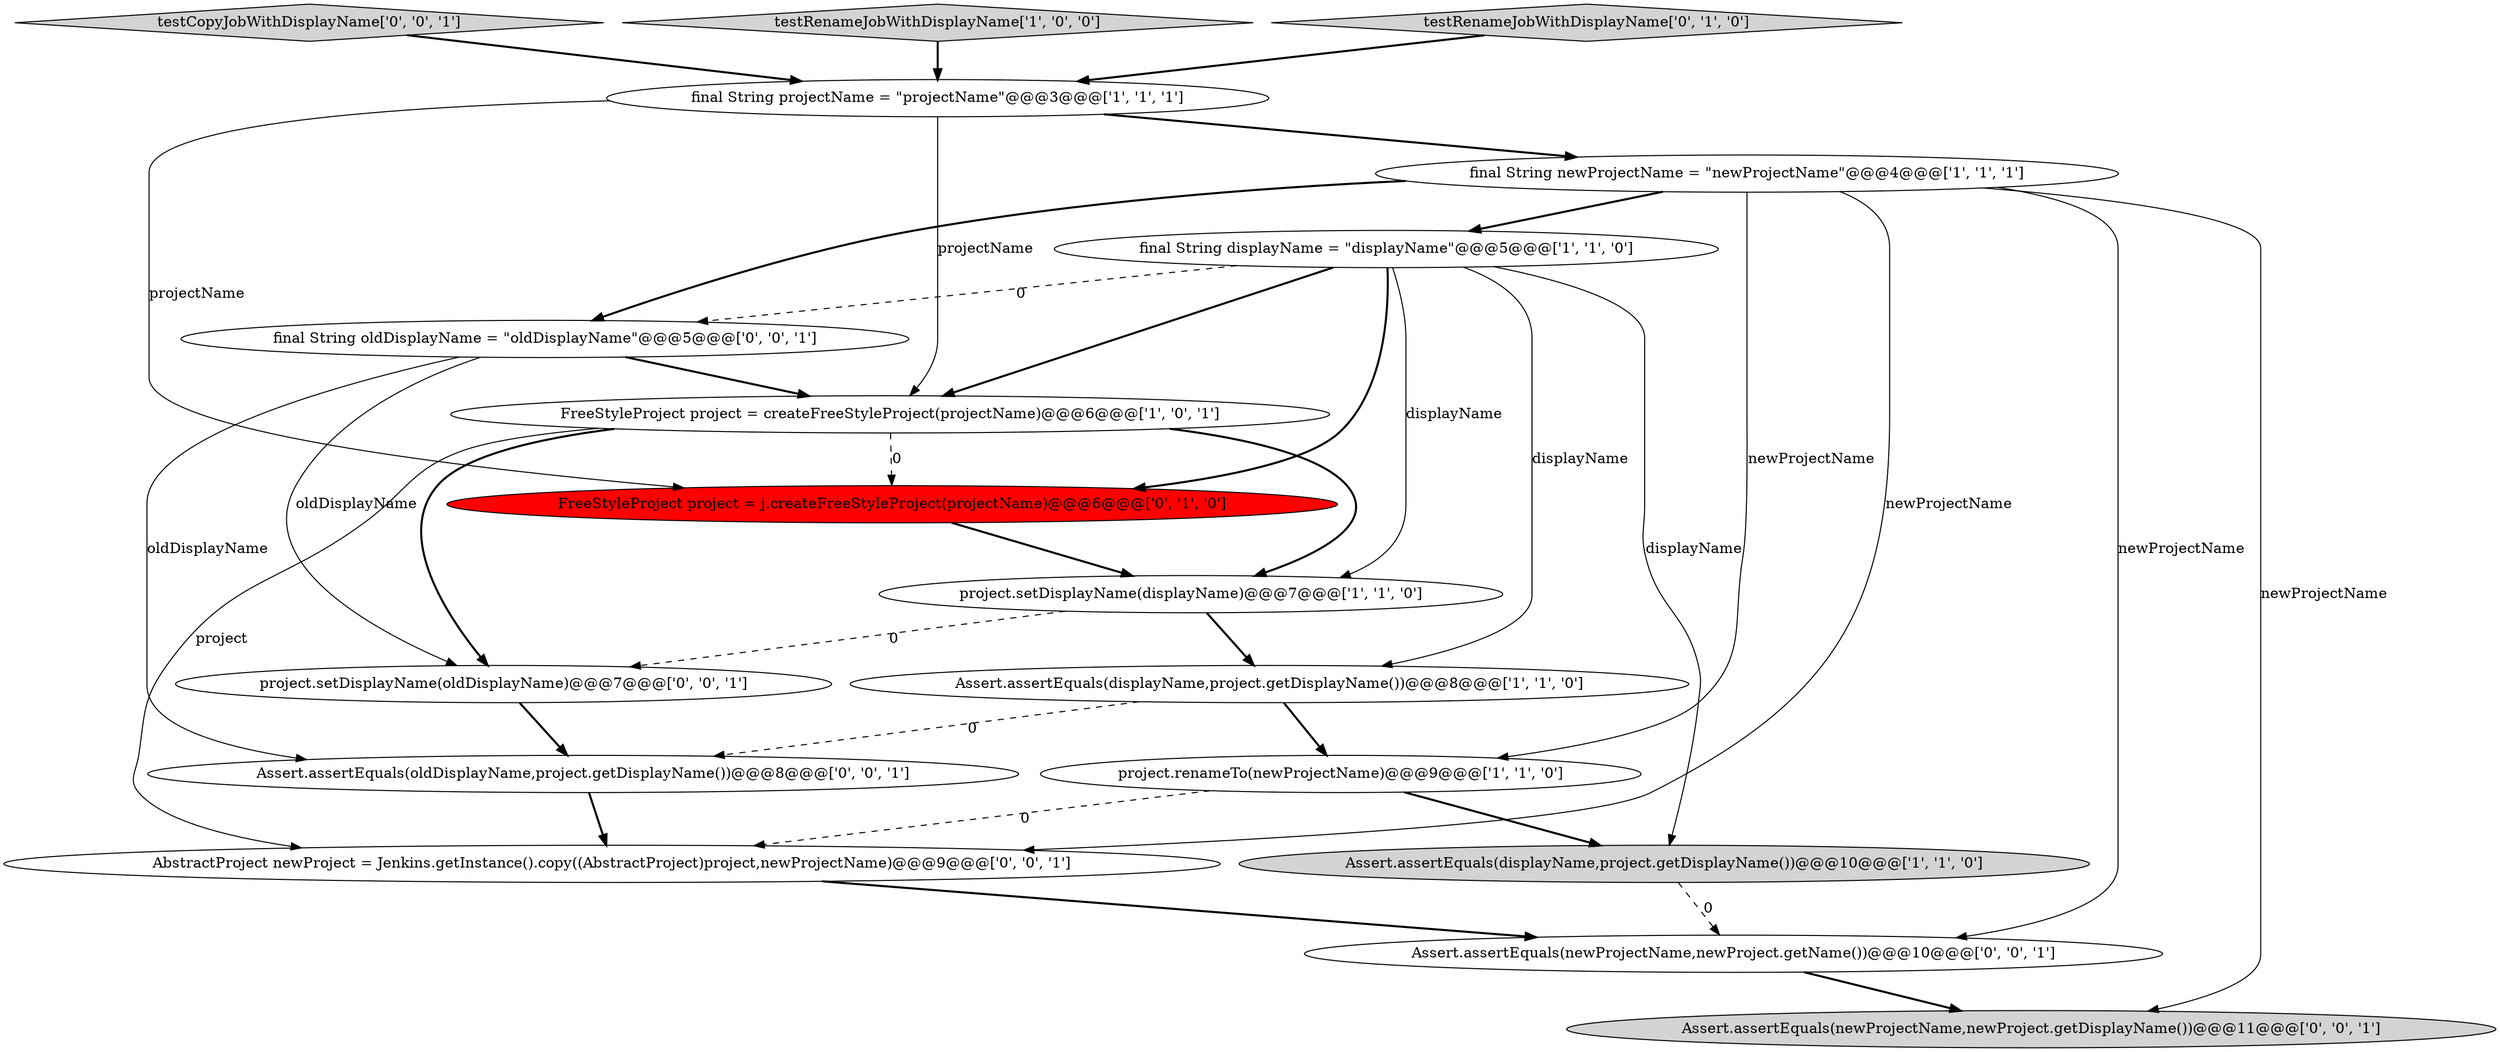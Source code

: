 digraph {
7 [style = filled, label = "project.renameTo(newProjectName)@@@9@@@['1', '1', '0']", fillcolor = white, shape = ellipse image = "AAA0AAABBB1BBB"];
16 [style = filled, label = "final String oldDisplayName = \"oldDisplayName\"@@@5@@@['0', '0', '1']", fillcolor = white, shape = ellipse image = "AAA0AAABBB3BBB"];
6 [style = filled, label = "final String projectName = \"projectName\"@@@3@@@['1', '1', '1']", fillcolor = white, shape = ellipse image = "AAA0AAABBB1BBB"];
1 [style = filled, label = "final String newProjectName = \"newProjectName\"@@@4@@@['1', '1', '1']", fillcolor = white, shape = ellipse image = "AAA0AAABBB1BBB"];
4 [style = filled, label = "project.setDisplayName(displayName)@@@7@@@['1', '1', '0']", fillcolor = white, shape = ellipse image = "AAA0AAABBB1BBB"];
3 [style = filled, label = "Assert.assertEquals(displayName,project.getDisplayName())@@@10@@@['1', '1', '0']", fillcolor = lightgray, shape = ellipse image = "AAA0AAABBB1BBB"];
12 [style = filled, label = "Assert.assertEquals(newProjectName,newProject.getDisplayName())@@@11@@@['0', '0', '1']", fillcolor = lightgray, shape = ellipse image = "AAA0AAABBB3BBB"];
13 [style = filled, label = "Assert.assertEquals(oldDisplayName,project.getDisplayName())@@@8@@@['0', '0', '1']", fillcolor = white, shape = ellipse image = "AAA0AAABBB3BBB"];
14 [style = filled, label = "Assert.assertEquals(newProjectName,newProject.getName())@@@10@@@['0', '0', '1']", fillcolor = white, shape = ellipse image = "AAA0AAABBB3BBB"];
15 [style = filled, label = "testCopyJobWithDisplayName['0', '0', '1']", fillcolor = lightgray, shape = diamond image = "AAA0AAABBB3BBB"];
2 [style = filled, label = "Assert.assertEquals(displayName,project.getDisplayName())@@@8@@@['1', '1', '0']", fillcolor = white, shape = ellipse image = "AAA0AAABBB1BBB"];
10 [style = filled, label = "FreeStyleProject project = j.createFreeStyleProject(projectName)@@@6@@@['0', '1', '0']", fillcolor = red, shape = ellipse image = "AAA1AAABBB2BBB"];
11 [style = filled, label = "project.setDisplayName(oldDisplayName)@@@7@@@['0', '0', '1']", fillcolor = white, shape = ellipse image = "AAA0AAABBB3BBB"];
17 [style = filled, label = "AbstractProject newProject = Jenkins.getInstance().copy((AbstractProject)project,newProjectName)@@@9@@@['0', '0', '1']", fillcolor = white, shape = ellipse image = "AAA0AAABBB3BBB"];
8 [style = filled, label = "final String displayName = \"displayName\"@@@5@@@['1', '1', '0']", fillcolor = white, shape = ellipse image = "AAA0AAABBB1BBB"];
5 [style = filled, label = "testRenameJobWithDisplayName['1', '0', '0']", fillcolor = lightgray, shape = diamond image = "AAA0AAABBB1BBB"];
0 [style = filled, label = "FreeStyleProject project = createFreeStyleProject(projectName)@@@6@@@['1', '0', '1']", fillcolor = white, shape = ellipse image = "AAA0AAABBB1BBB"];
9 [style = filled, label = "testRenameJobWithDisplayName['0', '1', '0']", fillcolor = lightgray, shape = diamond image = "AAA0AAABBB2BBB"];
16->13 [style = solid, label="oldDisplayName"];
8->10 [style = bold, label=""];
16->0 [style = bold, label=""];
8->16 [style = dashed, label="0"];
8->2 [style = solid, label="displayName"];
1->8 [style = bold, label=""];
1->7 [style = solid, label="newProjectName"];
7->17 [style = dashed, label="0"];
8->3 [style = solid, label="displayName"];
0->11 [style = bold, label=""];
15->6 [style = bold, label=""];
4->2 [style = bold, label=""];
0->17 [style = solid, label="project"];
7->3 [style = bold, label=""];
0->10 [style = dashed, label="0"];
9->6 [style = bold, label=""];
8->0 [style = bold, label=""];
1->12 [style = solid, label="newProjectName"];
6->1 [style = bold, label=""];
13->17 [style = bold, label=""];
5->6 [style = bold, label=""];
0->4 [style = bold, label=""];
1->16 [style = bold, label=""];
17->14 [style = bold, label=""];
2->13 [style = dashed, label="0"];
14->12 [style = bold, label=""];
11->13 [style = bold, label=""];
10->4 [style = bold, label=""];
6->0 [style = solid, label="projectName"];
8->4 [style = solid, label="displayName"];
1->14 [style = solid, label="newProjectName"];
16->11 [style = solid, label="oldDisplayName"];
2->7 [style = bold, label=""];
4->11 [style = dashed, label="0"];
3->14 [style = dashed, label="0"];
6->10 [style = solid, label="projectName"];
1->17 [style = solid, label="newProjectName"];
}

